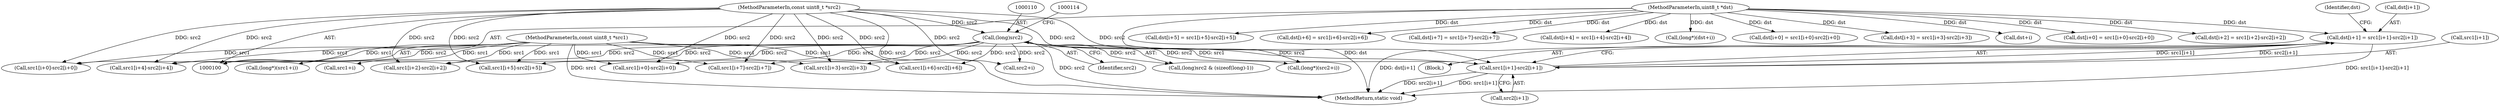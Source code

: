 digraph "0_FFmpeg_454a11a1c9c686c78aa97954306fb63453299760_0@pointer" {
"1000147" [label="(Call,dst[i+1] = src1[i+1]-src2[i+1])"];
"1000153" [label="(Call,src1[i+1]-src2[i+1])"];
"1000102" [label="(MethodParameterIn,const uint8_t *src1)"];
"1000109" [label="(Call,(long)src2)"];
"1000103" [label="(MethodParameterIn,const uint8_t *src2)"];
"1000101" [label="(MethodParameterIn,uint8_t *dst)"];
"1000159" [label="(Call,src2[i+1])"];
"1000103" [label="(MethodParameterIn,const uint8_t *src2)"];
"1000221" [label="(Call,src1[i+5]-src2[i+5])"];
"1000111" [label="(Identifier,src2)"];
"1000102" [label="(MethodParameterIn,const uint8_t *src1)"];
"1000153" [label="(Call,src1[i+1]-src2[i+1])"];
"1000198" [label="(Call,dst[i+4] = src1[i+4]-src2[i+4])"];
"1000101" [label="(MethodParameterIn,uint8_t *dst)"];
"1000302" [label="(Call,(long*)(dst+i))"];
"1000130" [label="(Call,dst[i+0] = src1[i+0]-src2[i+0])"];
"1000136" [label="(Call,src1[i+0]-src2[i+0])"];
"1000255" [label="(Call,src1[i+7]-src2[i+7])"];
"1000181" [label="(Call,dst[i+3] = src1[i+3]-src2[i+3])"];
"1000166" [label="(Identifier,dst)"];
"1000187" [label="(Call,src1[i+3]-src2[i+3])"];
"1000345" [label="(MethodReturn,static void)"];
"1000154" [label="(Call,src1[i+1])"];
"1000109" [label="(Call,(long)src2)"];
"1000304" [label="(Call,dst+i)"];
"1000328" [label="(Call,dst[i+0] = src1[i+0]-src2[i+0])"];
"1000147" [label="(Call,dst[i+1] = src1[i+1]-src2[i+1])"];
"1000238" [label="(Call,src1[i+6]-src2[i+6])"];
"1000170" [label="(Call,src1[i+2]-src2[i+2])"];
"1000334" [label="(Call,src1[i+0]-src2[i+0])"];
"1000164" [label="(Call,dst[i+2] = src1[i+2]-src2[i+2])"];
"1000215" [label="(Call,dst[i+5] = src1[i+5]-src2[i+5])"];
"1000297" [label="(Call,src2+i)"];
"1000286" [label="(Call,(long*)(src1+i))"];
"1000232" [label="(Call,dst[i+6] = src1[i+6]-src2[i+6])"];
"1000108" [label="(Call,(long)src2 & (sizeof(long)-1))"];
"1000295" [label="(Call,(long*)(src2+i))"];
"1000148" [label="(Call,dst[i+1])"];
"1000129" [label="(Block,)"];
"1000204" [label="(Call,src1[i+4]-src2[i+4])"];
"1000249" [label="(Call,dst[i+7] = src1[i+7]-src2[i+7])"];
"1000288" [label="(Call,src1+i)"];
"1000147" -> "1000129"  [label="AST: "];
"1000147" -> "1000153"  [label="CFG: "];
"1000148" -> "1000147"  [label="AST: "];
"1000153" -> "1000147"  [label="AST: "];
"1000166" -> "1000147"  [label="CFG: "];
"1000147" -> "1000345"  [label="DDG: dst[i+1]"];
"1000147" -> "1000345"  [label="DDG: src1[i+1]-src2[i+1]"];
"1000153" -> "1000147"  [label="DDG: src1[i+1]"];
"1000153" -> "1000147"  [label="DDG: src2[i+1]"];
"1000101" -> "1000147"  [label="DDG: dst"];
"1000153" -> "1000159"  [label="CFG: "];
"1000154" -> "1000153"  [label="AST: "];
"1000159" -> "1000153"  [label="AST: "];
"1000153" -> "1000345"  [label="DDG: src2[i+1]"];
"1000153" -> "1000345"  [label="DDG: src1[i+1]"];
"1000102" -> "1000153"  [label="DDG: src1"];
"1000109" -> "1000153"  [label="DDG: src2"];
"1000103" -> "1000153"  [label="DDG: src2"];
"1000102" -> "1000100"  [label="AST: "];
"1000102" -> "1000345"  [label="DDG: src1"];
"1000102" -> "1000136"  [label="DDG: src1"];
"1000102" -> "1000170"  [label="DDG: src1"];
"1000102" -> "1000187"  [label="DDG: src1"];
"1000102" -> "1000204"  [label="DDG: src1"];
"1000102" -> "1000221"  [label="DDG: src1"];
"1000102" -> "1000238"  [label="DDG: src1"];
"1000102" -> "1000255"  [label="DDG: src1"];
"1000102" -> "1000286"  [label="DDG: src1"];
"1000102" -> "1000288"  [label="DDG: src1"];
"1000102" -> "1000334"  [label="DDG: src1"];
"1000109" -> "1000108"  [label="AST: "];
"1000109" -> "1000111"  [label="CFG: "];
"1000110" -> "1000109"  [label="AST: "];
"1000111" -> "1000109"  [label="AST: "];
"1000114" -> "1000109"  [label="CFG: "];
"1000109" -> "1000345"  [label="DDG: src2"];
"1000109" -> "1000108"  [label="DDG: src2"];
"1000103" -> "1000109"  [label="DDG: src2"];
"1000109" -> "1000136"  [label="DDG: src2"];
"1000109" -> "1000170"  [label="DDG: src2"];
"1000109" -> "1000187"  [label="DDG: src2"];
"1000109" -> "1000204"  [label="DDG: src2"];
"1000109" -> "1000221"  [label="DDG: src2"];
"1000109" -> "1000238"  [label="DDG: src2"];
"1000109" -> "1000255"  [label="DDG: src2"];
"1000109" -> "1000295"  [label="DDG: src2"];
"1000109" -> "1000297"  [label="DDG: src2"];
"1000109" -> "1000334"  [label="DDG: src2"];
"1000103" -> "1000100"  [label="AST: "];
"1000103" -> "1000345"  [label="DDG: src2"];
"1000103" -> "1000136"  [label="DDG: src2"];
"1000103" -> "1000170"  [label="DDG: src2"];
"1000103" -> "1000187"  [label="DDG: src2"];
"1000103" -> "1000204"  [label="DDG: src2"];
"1000103" -> "1000221"  [label="DDG: src2"];
"1000103" -> "1000238"  [label="DDG: src2"];
"1000103" -> "1000255"  [label="DDG: src2"];
"1000103" -> "1000295"  [label="DDG: src2"];
"1000103" -> "1000297"  [label="DDG: src2"];
"1000103" -> "1000334"  [label="DDG: src2"];
"1000101" -> "1000100"  [label="AST: "];
"1000101" -> "1000345"  [label="DDG: dst"];
"1000101" -> "1000130"  [label="DDG: dst"];
"1000101" -> "1000164"  [label="DDG: dst"];
"1000101" -> "1000181"  [label="DDG: dst"];
"1000101" -> "1000198"  [label="DDG: dst"];
"1000101" -> "1000215"  [label="DDG: dst"];
"1000101" -> "1000232"  [label="DDG: dst"];
"1000101" -> "1000249"  [label="DDG: dst"];
"1000101" -> "1000302"  [label="DDG: dst"];
"1000101" -> "1000304"  [label="DDG: dst"];
"1000101" -> "1000328"  [label="DDG: dst"];
}
